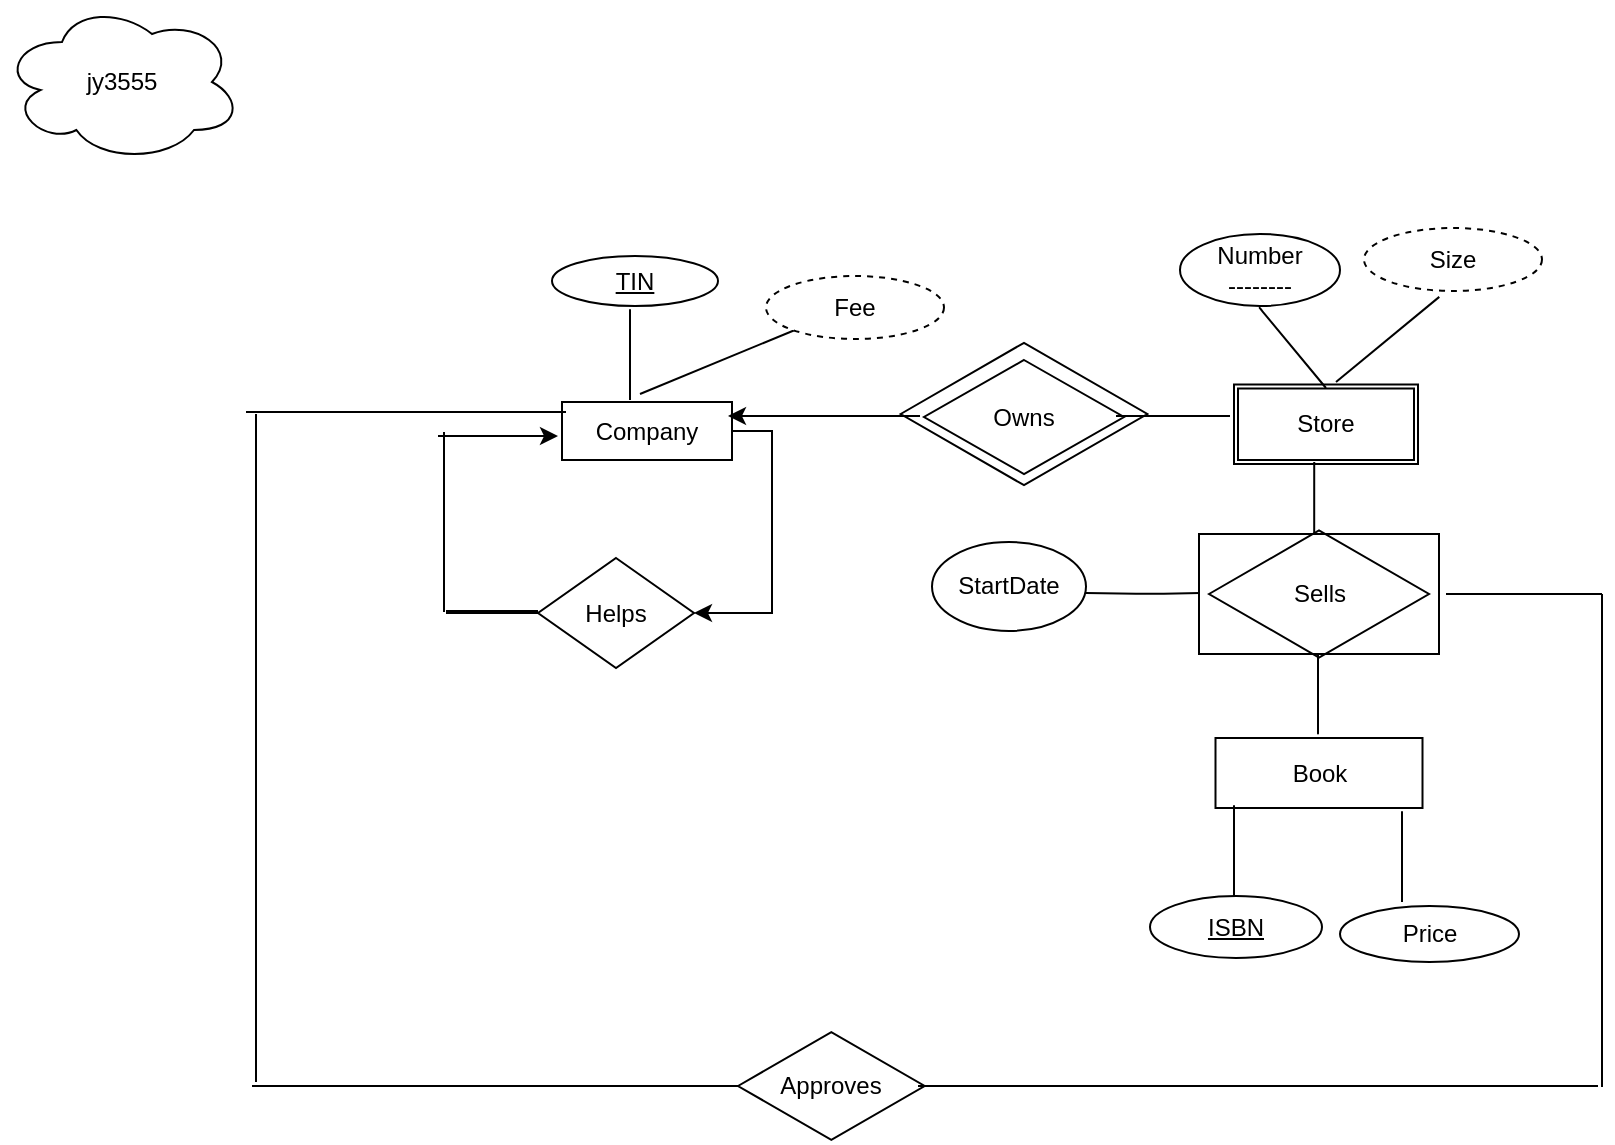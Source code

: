 <mxfile version="15.4.0" type="device"><diagram id="KcgvSHTCboE4x2ObBVBz" name="Page-1"><mxGraphModel dx="690" dy="534" grid="0" gridSize="10" guides="1" tooltips="1" connect="1" arrows="0" fold="1" page="1" pageScale="1" pageWidth="850" pageHeight="1100" math="0" shadow="0"><root><mxCell id="0"/><mxCell id="1" parent="0"/><mxCell id="s2j03w_9j3l06wGRW7c5-1" value="jy3555" style="ellipse;shape=cloud;whiteSpace=wrap;html=1;" parent="1" vertex="1"><mxGeometry x="14" y="15" width="120" height="80" as="geometry"/></mxCell><mxCell id="7b3liJrhU2JO3MNi9Y_E-3" value="TIN" style="ellipse;whiteSpace=wrap;html=1;align=center;fontStyle=4;" vertex="1" parent="1"><mxGeometry x="289" y="142" width="83" height="25" as="geometry"/></mxCell><mxCell id="7b3liJrhU2JO3MNi9Y_E-4" value="" style="endArrow=none;html=1;" edge="1" parent="1"><mxGeometry width="50" height="50" relative="1" as="geometry"><mxPoint x="328" y="214" as="sourcePoint"/><mxPoint x="328" y="214" as="targetPoint"/><Array as="points"><mxPoint x="328" y="164"/><mxPoint x="328" y="187"/></Array></mxGeometry></mxCell><mxCell id="7b3liJrhU2JO3MNi9Y_E-6" value="Helps" style="rhombus;whiteSpace=wrap;html=1;strokeWidth=1;" vertex="1" parent="1"><mxGeometry x="282" y="293" width="78" height="55" as="geometry"/></mxCell><mxCell id="7b3liJrhU2JO3MNi9Y_E-9" value="" style="endArrow=classic;html=1;rounded=0;strokeWidth=1;edgeStyle=orthogonalEdgeStyle;" edge="1" parent="1"><mxGeometry width="50" height="50" relative="1" as="geometry"><mxPoint x="232" y="232" as="sourcePoint"/><mxPoint x="292" y="232" as="targetPoint"/></mxGeometry></mxCell><mxCell id="7b3liJrhU2JO3MNi9Y_E-12" value="" style="line;strokeWidth=2;html=1;" vertex="1" parent="1"><mxGeometry x="236" y="315" width="46" height="10" as="geometry"/></mxCell><mxCell id="7b3liJrhU2JO3MNi9Y_E-13" value="" style="line;strokeWidth=1;direction=south;html=1;perimeter=backbonePerimeter;points=[];outlineConnect=0;" vertex="1" parent="1"><mxGeometry x="230" y="230" width="10" height="90" as="geometry"/></mxCell><mxCell id="7b3liJrhU2JO3MNi9Y_E-15" value="" style="endArrow=none;html=1;startArrow=none;" edge="1" parent="1" source="7b3liJrhU2JO3MNi9Y_E-2"><mxGeometry width="50" height="50" relative="1" as="geometry"><mxPoint x="362" y="216" as="sourcePoint"/><mxPoint x="362" y="216" as="targetPoint"/><Array as="points"/></mxGeometry></mxCell><mxCell id="7b3liJrhU2JO3MNi9Y_E-63" style="edgeStyle=orthogonalEdgeStyle;rounded=0;orthogonalLoop=1;jettySize=auto;html=1;exitX=1;exitY=0.5;exitDx=0;exitDy=0;strokeWidth=1;entryX=1;entryY=0.5;entryDx=0;entryDy=0;" edge="1" parent="1" source="7b3liJrhU2JO3MNi9Y_E-2" target="7b3liJrhU2JO3MNi9Y_E-6"><mxGeometry relative="1" as="geometry"><mxPoint x="410.0" y="330" as="targetPoint"/></mxGeometry></mxCell><mxCell id="7b3liJrhU2JO3MNi9Y_E-2" value="Company" style="rounded=0;whiteSpace=wrap;html=1;" vertex="1" parent="1"><mxGeometry x="294" y="215" width="85" height="29" as="geometry"/></mxCell><mxCell id="7b3liJrhU2JO3MNi9Y_E-19" value="" style="endArrow=none;html=1;exitX=0.75;exitY=0;exitDx=0;exitDy=0;" edge="1" parent="1"><mxGeometry width="50" height="50" relative="1" as="geometry"><mxPoint x="333" y="211" as="sourcePoint"/><mxPoint x="425" y="173" as="targetPoint"/></mxGeometry></mxCell><mxCell id="7b3liJrhU2JO3MNi9Y_E-20" value="Size" style="ellipse;whiteSpace=wrap;html=1;align=center;dashed=1;" vertex="1" parent="1"><mxGeometry x="695" y="128" width="89" height="31.5" as="geometry"/></mxCell><mxCell id="7b3liJrhU2JO3MNi9Y_E-21" value="" style="endArrow=classic;html=1;" edge="1" parent="1"><mxGeometry width="50" height="50" relative="1" as="geometry"><mxPoint x="473" y="222" as="sourcePoint"/><mxPoint x="377" y="222" as="targetPoint"/></mxGeometry></mxCell><mxCell id="7b3liJrhU2JO3MNi9Y_E-22" value="Owns" style="shape=rhombus;perimeter=rhombusPerimeter;whiteSpace=wrap;html=1;align=center;" vertex="1" parent="1"><mxGeometry x="475" y="194" width="100" height="57" as="geometry"/></mxCell><mxCell id="7b3liJrhU2JO3MNi9Y_E-23" value="" style="endArrow=none;html=1;entryX=1;entryY=0.5;entryDx=0;entryDy=0;" edge="1" parent="1"><mxGeometry width="50" height="50" relative="1" as="geometry"><mxPoint x="628" y="222" as="sourcePoint"/><mxPoint x="571" y="222" as="targetPoint"/></mxGeometry></mxCell><mxCell id="7b3liJrhU2JO3MNi9Y_E-26" value="" style="endArrow=none;html=1;startArrow=none;" edge="1" parent="1"><mxGeometry width="50" height="50" relative="1" as="geometry"><mxPoint x="643.874" y="169.103" as="sourcePoint"/><mxPoint x="676" y="208" as="targetPoint"/><Array as="points"><mxPoint x="642" y="167"/></Array></mxGeometry></mxCell><mxCell id="7b3liJrhU2JO3MNi9Y_E-29" value="Fee" style="ellipse;whiteSpace=wrap;html=1;align=center;dashed=1;" vertex="1" parent="1"><mxGeometry x="396" y="152" width="89" height="31.5" as="geometry"/></mxCell><mxCell id="7b3liJrhU2JO3MNi9Y_E-30" value="" style="endArrow=none;html=1;entryX=0.423;entryY=1.093;entryDx=0;entryDy=0;entryPerimeter=0;" edge="1" parent="1" target="7b3liJrhU2JO3MNi9Y_E-20"><mxGeometry width="50" height="50" relative="1" as="geometry"><mxPoint x="681" y="205" as="sourcePoint"/><mxPoint x="757" y="173.5" as="targetPoint"/></mxGeometry></mxCell><mxCell id="7b3liJrhU2JO3MNi9Y_E-32" value="Sells" style="html=1;whiteSpace=wrap;aspect=fixed;shape=isoRectangle;strokeWidth=1;" vertex="1" parent="1"><mxGeometry x="617.5" y="278" width="110" height="66" as="geometry"/></mxCell><mxCell id="7b3liJrhU2JO3MNi9Y_E-33" value="" style="endArrow=none;html=1;entryX=0.5;entryY=1;entryDx=0;entryDy=0;" edge="1" parent="1"><mxGeometry width="50" height="50" relative="1" as="geometry"><mxPoint x="672" y="368" as="sourcePoint"/><mxPoint x="672" y="341" as="targetPoint"/><Array as="points"><mxPoint x="672" y="385"/><mxPoint x="672" y="368"/></Array></mxGeometry></mxCell><mxCell id="7b3liJrhU2JO3MNi9Y_E-35" value="Book" style="rounded=0;whiteSpace=wrap;html=1;strokeWidth=1;" vertex="1" parent="1"><mxGeometry x="620.75" y="383" width="103.5" height="35" as="geometry"/></mxCell><mxCell id="7b3liJrhU2JO3MNi9Y_E-39" value="StartDate" style="ellipse;whiteSpace=wrap;html=1;strokeWidth=1;" vertex="1" parent="1"><mxGeometry x="479" y="285" width="77" height="44.5" as="geometry"/></mxCell><mxCell id="7b3liJrhU2JO3MNi9Y_E-40" value="" style="endArrow=none;html=1;entryX=1;entryY=0.5;entryDx=0;entryDy=0;" edge="1" parent="1"><mxGeometry width="50" height="50" relative="1" as="geometry"><mxPoint x="613" y="310.5" as="sourcePoint"/><mxPoint x="556" y="310.5" as="targetPoint"/><Array as="points"><mxPoint x="591" y="311"/></Array></mxGeometry></mxCell><mxCell id="7b3liJrhU2JO3MNi9Y_E-41" value="" style="endArrow=none;html=1;" edge="1" parent="1"><mxGeometry width="50" height="50" relative="1" as="geometry"><mxPoint x="630" y="462" as="sourcePoint"/><mxPoint x="630" y="462" as="targetPoint"/><Array as="points"><mxPoint x="630" y="412"/><mxPoint x="630" y="435"/></Array></mxGeometry></mxCell><mxCell id="7b3liJrhU2JO3MNi9Y_E-42" value="" style="endArrow=none;html=1;" edge="1" parent="1"><mxGeometry width="50" height="50" relative="1" as="geometry"><mxPoint x="714" y="465" as="sourcePoint"/><mxPoint x="714" y="465" as="targetPoint"/><Array as="points"><mxPoint x="714" y="415"/><mxPoint x="714" y="438"/></Array></mxGeometry></mxCell><mxCell id="7b3liJrhU2JO3MNi9Y_E-43" value="&lt;u&gt;ISBN&lt;/u&gt;" style="ellipse;whiteSpace=wrap;html=1;strokeWidth=1;" vertex="1" parent="1"><mxGeometry x="588" y="462" width="86" height="31" as="geometry"/></mxCell><mxCell id="7b3liJrhU2JO3MNi9Y_E-44" value="Price" style="ellipse;whiteSpace=wrap;html=1;strokeWidth=1;" vertex="1" parent="1"><mxGeometry x="683" y="467" width="89.5" height="28" as="geometry"/></mxCell><mxCell id="7b3liJrhU2JO3MNi9Y_E-66" style="edgeStyle=orthogonalEdgeStyle;rounded=0;orthogonalLoop=1;jettySize=auto;html=1;exitX=0.5;exitY=0;exitDx=0;exitDy=0;entryX=0.475;entryY=0.997;entryDx=0;entryDy=0;entryPerimeter=0;strokeWidth=1;endArrow=none;endFill=0;" edge="1" parent="1" source="7b3liJrhU2JO3MNi9Y_E-45"><mxGeometry relative="1" as="geometry"><mxPoint x="670.112" y="244.943" as="targetPoint"/></mxGeometry></mxCell><mxCell id="7b3liJrhU2JO3MNi9Y_E-45" value="" style="rounded=0;whiteSpace=wrap;html=1;strokeWidth=1;fillColor=none;" vertex="1" parent="1"><mxGeometry x="612.5" y="281" width="120" height="60" as="geometry"/></mxCell><mxCell id="7b3liJrhU2JO3MNi9Y_E-50" value="" style="line;strokeWidth=1;direction=south;html=1;fillColor=none;" vertex="1" parent="1"><mxGeometry x="136" y="221" width="10" height="334" as="geometry"/></mxCell><mxCell id="7b3liJrhU2JO3MNi9Y_E-52" value="" style="line;strokeWidth=1;html=1;perimeter=backbonePerimeter;points=[];outlineConnect=0;fillColor=none;" vertex="1" parent="1"><mxGeometry x="136" y="215" width="160" height="10" as="geometry"/></mxCell><mxCell id="7b3liJrhU2JO3MNi9Y_E-58" value="" style="line;strokeWidth=1;direction=south;html=1;fillColor=none;" vertex="1" parent="1"><mxGeometry x="809" y="311" width="10" height="246.5" as="geometry"/></mxCell><mxCell id="7b3liJrhU2JO3MNi9Y_E-59" value="" style="line;strokeWidth=1;html=1;perimeter=backbonePerimeter;points=[];outlineConnect=0;fillColor=none;" vertex="1" parent="1"><mxGeometry x="736" y="306" width="78" height="10" as="geometry"/></mxCell><mxCell id="7b3liJrhU2JO3MNi9Y_E-60" value="" style="line;strokeWidth=1;html=1;fillColor=none;" vertex="1" parent="1"><mxGeometry x="139" y="552" width="243" height="10" as="geometry"/></mxCell><mxCell id="7b3liJrhU2JO3MNi9Y_E-61" value="Approves" style="html=1;whiteSpace=wrap;aspect=fixed;shape=isoRectangle;strokeWidth=1;fillColor=none;" vertex="1" parent="1"><mxGeometry x="382" y="529" width="93.33" height="56" as="geometry"/></mxCell><mxCell id="7b3liJrhU2JO3MNi9Y_E-62" value="" style="line;strokeWidth=1;html=1;fillColor=none;" vertex="1" parent="1"><mxGeometry x="472" y="552" width="340" height="10" as="geometry"/></mxCell><mxCell id="7b3liJrhU2JO3MNi9Y_E-64" value="" style="html=1;whiteSpace=wrap;aspect=fixed;shape=isoRectangle;strokeWidth=1;fillColor=none;" vertex="1" parent="1"><mxGeometry x="463.33" y="184" width="123.34" height="74" as="geometry"/></mxCell><mxCell id="7b3liJrhU2JO3MNi9Y_E-71" value="Store" style="shape=ext;double=1;rounded=0;whiteSpace=wrap;html=1;strokeWidth=1;fillColor=none;" vertex="1" parent="1"><mxGeometry x="630" y="206.25" width="92" height="39.75" as="geometry"/></mxCell><mxCell id="7b3liJrhU2JO3MNi9Y_E-72" value="Number&lt;br&gt;&lt;span&gt;--------&lt;/span&gt;" style="ellipse;whiteSpace=wrap;html=1;strokeWidth=1;fillColor=none;" vertex="1" parent="1"><mxGeometry x="603" y="131" width="80" height="36" as="geometry"/></mxCell></root></mxGraphModel></diagram></mxfile>